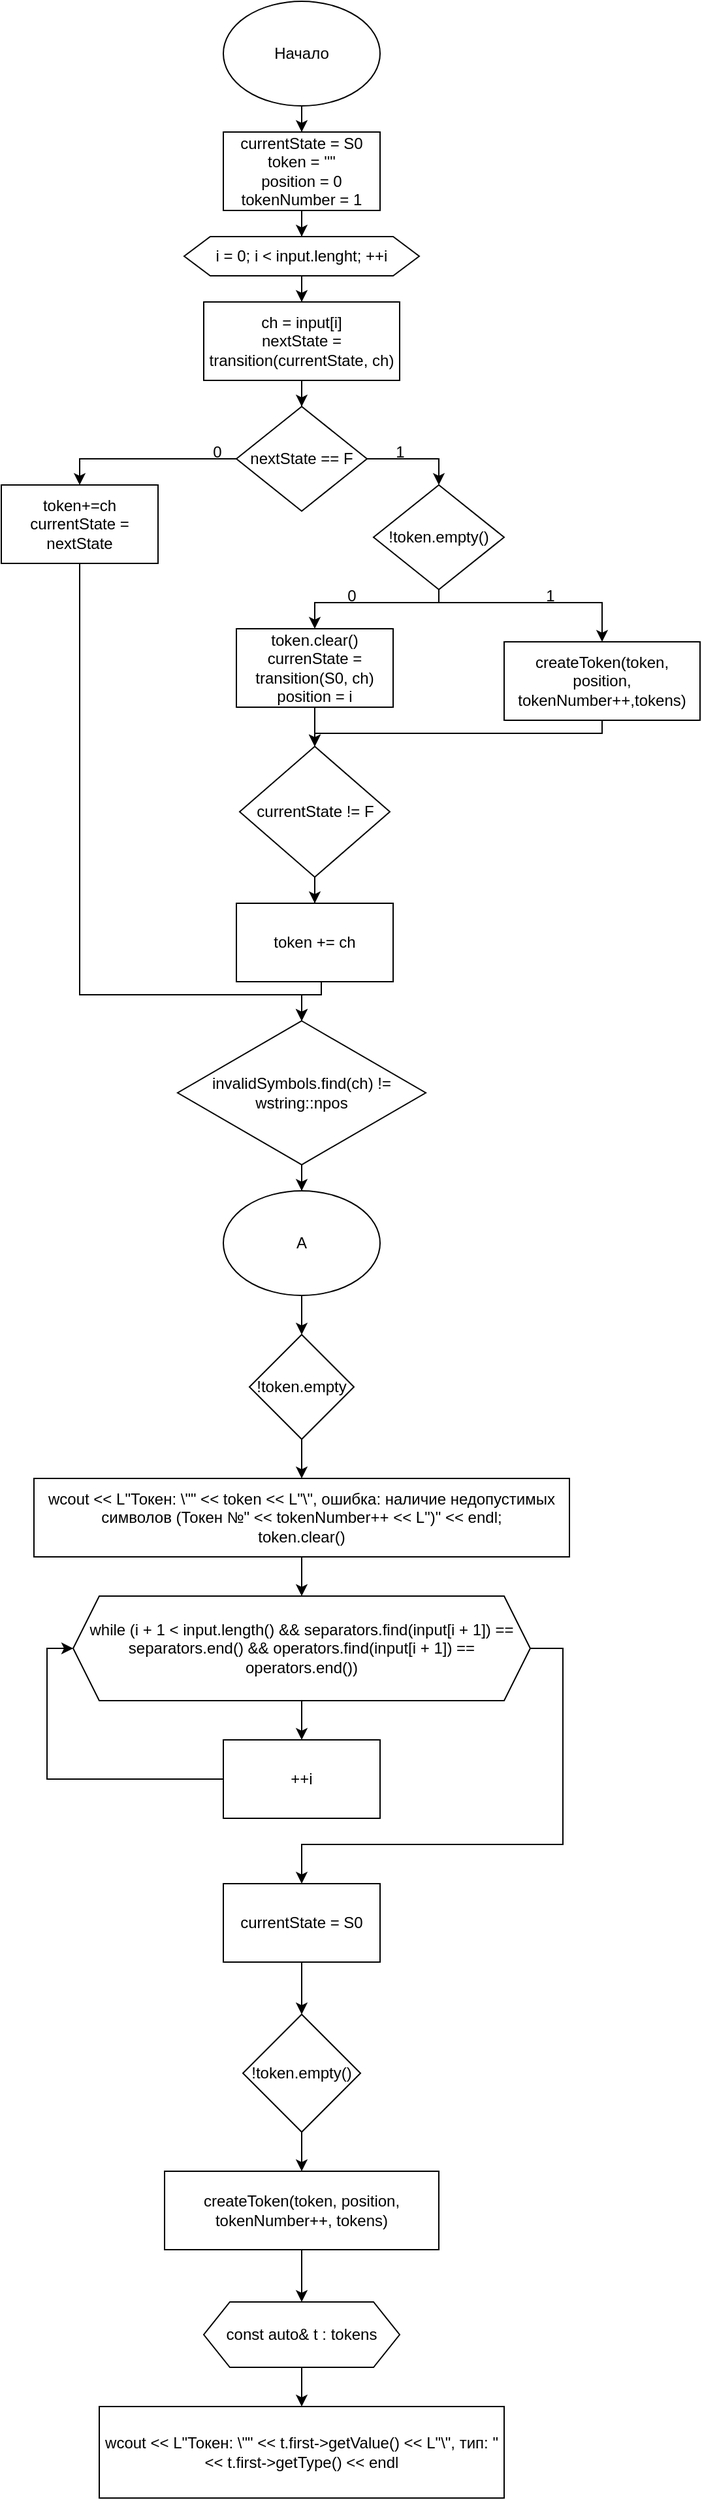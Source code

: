 <mxfile version="24.4.9" type="device">
  <diagram name="Страница — 1" id="rvJSd_2zp8D8V7kfUGu_">
    <mxGraphModel dx="1857" dy="1082" grid="1" gridSize="10" guides="1" tooltips="1" connect="1" arrows="1" fold="1" page="1" pageScale="1" pageWidth="827" pageHeight="1169" math="0" shadow="0">
      <root>
        <mxCell id="0" />
        <mxCell id="1" parent="0" />
        <mxCell id="JwGqLe9-RdTAHlDlUlwW-24" style="edgeStyle=orthogonalEdgeStyle;rounded=0;orthogonalLoop=1;jettySize=auto;html=1;entryX=0.5;entryY=0;entryDx=0;entryDy=0;" edge="1" parent="1" source="JwGqLe9-RdTAHlDlUlwW-2" target="JwGqLe9-RdTAHlDlUlwW-3">
          <mxGeometry relative="1" as="geometry" />
        </mxCell>
        <mxCell id="JwGqLe9-RdTAHlDlUlwW-2" value="Начало" style="ellipse;whiteSpace=wrap;html=1;" vertex="1" parent="1">
          <mxGeometry x="330" y="50" width="120" height="80" as="geometry" />
        </mxCell>
        <mxCell id="JwGqLe9-RdTAHlDlUlwW-25" style="edgeStyle=orthogonalEdgeStyle;rounded=0;orthogonalLoop=1;jettySize=auto;html=1;entryX=0.5;entryY=0;entryDx=0;entryDy=0;" edge="1" parent="1" source="JwGqLe9-RdTAHlDlUlwW-3" target="JwGqLe9-RdTAHlDlUlwW-4">
          <mxGeometry relative="1" as="geometry" />
        </mxCell>
        <mxCell id="JwGqLe9-RdTAHlDlUlwW-3" value="currentState = S0&lt;div&gt;token = &#39;&#39;&quot;&lt;/div&gt;&lt;div&gt;position = 0&lt;/div&gt;&lt;div&gt;tokenNumber = 1&lt;/div&gt;" style="rounded=0;whiteSpace=wrap;html=1;" vertex="1" parent="1">
          <mxGeometry x="330" y="150" width="120" height="60" as="geometry" />
        </mxCell>
        <mxCell id="JwGqLe9-RdTAHlDlUlwW-26" style="edgeStyle=orthogonalEdgeStyle;rounded=0;orthogonalLoop=1;jettySize=auto;html=1;entryX=0.5;entryY=0;entryDx=0;entryDy=0;" edge="1" parent="1" source="JwGqLe9-RdTAHlDlUlwW-4" target="JwGqLe9-RdTAHlDlUlwW-5">
          <mxGeometry relative="1" as="geometry" />
        </mxCell>
        <mxCell id="JwGqLe9-RdTAHlDlUlwW-4" value="i = 0; i &amp;lt; input.lenght; ++i" style="shape=hexagon;perimeter=hexagonPerimeter2;whiteSpace=wrap;html=1;fixedSize=1;" vertex="1" parent="1">
          <mxGeometry x="300" y="230" width="180" height="30" as="geometry" />
        </mxCell>
        <mxCell id="JwGqLe9-RdTAHlDlUlwW-27" style="edgeStyle=orthogonalEdgeStyle;rounded=0;orthogonalLoop=1;jettySize=auto;html=1;entryX=0.5;entryY=0;entryDx=0;entryDy=0;" edge="1" parent="1" source="JwGqLe9-RdTAHlDlUlwW-5" target="JwGqLe9-RdTAHlDlUlwW-6">
          <mxGeometry relative="1" as="geometry" />
        </mxCell>
        <mxCell id="JwGqLe9-RdTAHlDlUlwW-5" value="ch = input[i]&lt;div&gt;nextState = transition(currentState, ch)&lt;/div&gt;" style="rounded=0;whiteSpace=wrap;html=1;" vertex="1" parent="1">
          <mxGeometry x="315" y="280" width="150" height="60" as="geometry" />
        </mxCell>
        <mxCell id="JwGqLe9-RdTAHlDlUlwW-28" style="edgeStyle=orthogonalEdgeStyle;rounded=0;orthogonalLoop=1;jettySize=auto;html=1;entryX=0.5;entryY=0;entryDx=0;entryDy=0;" edge="1" parent="1" source="JwGqLe9-RdTAHlDlUlwW-6" target="JwGqLe9-RdTAHlDlUlwW-7">
          <mxGeometry relative="1" as="geometry" />
        </mxCell>
        <mxCell id="XOlgTD_y-gDzwJalt8Cw-2" style="edgeStyle=orthogonalEdgeStyle;rounded=0;orthogonalLoop=1;jettySize=auto;html=1;entryX=0.5;entryY=0;entryDx=0;entryDy=0;" edge="1" parent="1" source="JwGqLe9-RdTAHlDlUlwW-6" target="JwGqLe9-RdTAHlDlUlwW-12">
          <mxGeometry relative="1" as="geometry" />
        </mxCell>
        <mxCell id="JwGqLe9-RdTAHlDlUlwW-6" value="nextState == F" style="rhombus;whiteSpace=wrap;html=1;" vertex="1" parent="1">
          <mxGeometry x="340" y="360" width="100" height="80" as="geometry" />
        </mxCell>
        <mxCell id="JwGqLe9-RdTAHlDlUlwW-30" style="edgeStyle=orthogonalEdgeStyle;rounded=0;orthogonalLoop=1;jettySize=auto;html=1;entryX=0.5;entryY=0;entryDx=0;entryDy=0;" edge="1" parent="1" source="JwGqLe9-RdTAHlDlUlwW-7" target="JwGqLe9-RdTAHlDlUlwW-8">
          <mxGeometry relative="1" as="geometry">
            <mxPoint x="660" y="490" as="targetPoint" />
            <Array as="points">
              <mxPoint x="495" y="510" />
              <mxPoint x="620" y="510" />
            </Array>
          </mxGeometry>
        </mxCell>
        <mxCell id="JwGqLe9-RdTAHlDlUlwW-32" style="edgeStyle=orthogonalEdgeStyle;rounded=0;orthogonalLoop=1;jettySize=auto;html=1;entryX=0.5;entryY=0;entryDx=0;entryDy=0;" edge="1" parent="1" source="JwGqLe9-RdTAHlDlUlwW-7" target="JwGqLe9-RdTAHlDlUlwW-9">
          <mxGeometry relative="1" as="geometry">
            <mxPoint x="360" y="500" as="targetPoint" />
            <Array as="points">
              <mxPoint x="495" y="510" />
              <mxPoint x="400" y="510" />
            </Array>
          </mxGeometry>
        </mxCell>
        <mxCell id="JwGqLe9-RdTAHlDlUlwW-7" value="!token.empty()" style="rhombus;whiteSpace=wrap;html=1;" vertex="1" parent="1">
          <mxGeometry x="445" y="420" width="100" height="80" as="geometry" />
        </mxCell>
        <mxCell id="JwGqLe9-RdTAHlDlUlwW-34" style="edgeStyle=orthogonalEdgeStyle;rounded=0;orthogonalLoop=1;jettySize=auto;html=1;entryX=0.5;entryY=0;entryDx=0;entryDy=0;" edge="1" parent="1" source="JwGqLe9-RdTAHlDlUlwW-8" target="JwGqLe9-RdTAHlDlUlwW-10">
          <mxGeometry relative="1" as="geometry">
            <Array as="points">
              <mxPoint x="620" y="610" />
              <mxPoint x="400" y="610" />
            </Array>
          </mxGeometry>
        </mxCell>
        <mxCell id="JwGqLe9-RdTAHlDlUlwW-8" value="createToken(token,&lt;div&gt;position,&lt;/div&gt;&lt;div&gt;tokenNumber++,tokens)&lt;/div&gt;" style="rounded=0;whiteSpace=wrap;html=1;" vertex="1" parent="1">
          <mxGeometry x="545" y="540" width="150" height="60" as="geometry" />
        </mxCell>
        <mxCell id="JwGqLe9-RdTAHlDlUlwW-35" style="edgeStyle=orthogonalEdgeStyle;rounded=0;orthogonalLoop=1;jettySize=auto;html=1;entryX=0.5;entryY=0;entryDx=0;entryDy=0;" edge="1" parent="1" source="JwGqLe9-RdTAHlDlUlwW-9" target="JwGqLe9-RdTAHlDlUlwW-10">
          <mxGeometry relative="1" as="geometry">
            <mxPoint x="405" y="660" as="targetPoint" />
          </mxGeometry>
        </mxCell>
        <mxCell id="JwGqLe9-RdTAHlDlUlwW-9" value="token.clear()&lt;div&gt;currenState = transition(S0, ch)&lt;/div&gt;&lt;div&gt;position = i&lt;/div&gt;" style="rounded=0;whiteSpace=wrap;html=1;" vertex="1" parent="1">
          <mxGeometry x="340" y="530" width="120" height="60" as="geometry" />
        </mxCell>
        <mxCell id="XOlgTD_y-gDzwJalt8Cw-1" style="edgeStyle=orthogonalEdgeStyle;rounded=0;orthogonalLoop=1;jettySize=auto;html=1;entryX=0.5;entryY=0;entryDx=0;entryDy=0;" edge="1" parent="1" source="JwGqLe9-RdTAHlDlUlwW-10" target="JwGqLe9-RdTAHlDlUlwW-11">
          <mxGeometry relative="1" as="geometry" />
        </mxCell>
        <mxCell id="JwGqLe9-RdTAHlDlUlwW-10" value="currentState != F" style="rhombus;whiteSpace=wrap;html=1;" vertex="1" parent="1">
          <mxGeometry x="342.5" y="620" width="115" height="100" as="geometry" />
        </mxCell>
        <mxCell id="XOlgTD_y-gDzwJalt8Cw-4" style="edgeStyle=orthogonalEdgeStyle;rounded=0;orthogonalLoop=1;jettySize=auto;html=1;entryX=0.5;entryY=0;entryDx=0;entryDy=0;" edge="1" parent="1" source="JwGqLe9-RdTAHlDlUlwW-11" target="JwGqLe9-RdTAHlDlUlwW-13">
          <mxGeometry relative="1" as="geometry">
            <Array as="points">
              <mxPoint x="405" y="810" />
              <mxPoint x="390" y="810" />
            </Array>
          </mxGeometry>
        </mxCell>
        <mxCell id="JwGqLe9-RdTAHlDlUlwW-11" value="token += ch" style="rounded=0;whiteSpace=wrap;html=1;" vertex="1" parent="1">
          <mxGeometry x="340" y="740" width="120" height="60" as="geometry" />
        </mxCell>
        <mxCell id="XOlgTD_y-gDzwJalt8Cw-3" style="edgeStyle=orthogonalEdgeStyle;rounded=0;orthogonalLoop=1;jettySize=auto;html=1;entryX=0.5;entryY=0;entryDx=0;entryDy=0;" edge="1" parent="1" source="JwGqLe9-RdTAHlDlUlwW-12" target="JwGqLe9-RdTAHlDlUlwW-13">
          <mxGeometry relative="1" as="geometry">
            <Array as="points">
              <mxPoint x="220" y="810" />
              <mxPoint x="390" y="810" />
            </Array>
          </mxGeometry>
        </mxCell>
        <mxCell id="JwGqLe9-RdTAHlDlUlwW-12" value="token+=ch&lt;div&gt;currentState = nextState&lt;/div&gt;" style="rounded=0;whiteSpace=wrap;html=1;" vertex="1" parent="1">
          <mxGeometry x="160" y="420" width="120" height="60" as="geometry" />
        </mxCell>
        <mxCell id="XOlgTD_y-gDzwJalt8Cw-7" style="edgeStyle=orthogonalEdgeStyle;rounded=0;orthogonalLoop=1;jettySize=auto;html=1;" edge="1" parent="1" source="JwGqLe9-RdTAHlDlUlwW-13" target="XOlgTD_y-gDzwJalt8Cw-17">
          <mxGeometry relative="1" as="geometry">
            <mxPoint x="390" y="1090" as="targetPoint" />
          </mxGeometry>
        </mxCell>
        <mxCell id="JwGqLe9-RdTAHlDlUlwW-13" value="invalidSymbols.find(ch) != wstring::npos" style="rhombus;whiteSpace=wrap;html=1;" vertex="1" parent="1">
          <mxGeometry x="295" y="830" width="190" height="110" as="geometry" />
        </mxCell>
        <mxCell id="XOlgTD_y-gDzwJalt8Cw-8" style="edgeStyle=orthogonalEdgeStyle;rounded=0;orthogonalLoop=1;jettySize=auto;html=1;entryX=0.5;entryY=0;entryDx=0;entryDy=0;" edge="1" parent="1" source="JwGqLe9-RdTAHlDlUlwW-14" target="JwGqLe9-RdTAHlDlUlwW-15">
          <mxGeometry relative="1" as="geometry" />
        </mxCell>
        <mxCell id="JwGqLe9-RdTAHlDlUlwW-14" value="!token.empty" style="rhombus;whiteSpace=wrap;html=1;" vertex="1" parent="1">
          <mxGeometry x="350" y="1070" width="80" height="80" as="geometry" />
        </mxCell>
        <mxCell id="XOlgTD_y-gDzwJalt8Cw-9" style="edgeStyle=orthogonalEdgeStyle;rounded=0;orthogonalLoop=1;jettySize=auto;html=1;entryX=0.5;entryY=0;entryDx=0;entryDy=0;" edge="1" parent="1" source="JwGqLe9-RdTAHlDlUlwW-15" target="JwGqLe9-RdTAHlDlUlwW-17">
          <mxGeometry relative="1" as="geometry" />
        </mxCell>
        <mxCell id="JwGqLe9-RdTAHlDlUlwW-15" value="wcout &amp;lt;&amp;lt; L&quot;Токен: \&quot;&quot; &amp;lt;&amp;lt; token &amp;lt;&amp;lt; L&quot;\&quot;, ошибка: наличие недопустимых символов (Токен №&quot; &amp;lt;&amp;lt; tokenNumber++ &amp;lt;&amp;lt; L&quot;)&quot; &amp;lt;&amp;lt; endl;&lt;div&gt;token.clear()&lt;/div&gt;" style="rounded=0;whiteSpace=wrap;html=1;" vertex="1" parent="1">
          <mxGeometry x="185" y="1180" width="410" height="60" as="geometry" />
        </mxCell>
        <mxCell id="XOlgTD_y-gDzwJalt8Cw-10" style="edgeStyle=orthogonalEdgeStyle;rounded=0;orthogonalLoop=1;jettySize=auto;html=1;entryX=0.5;entryY=0;entryDx=0;entryDy=0;" edge="1" parent="1" source="JwGqLe9-RdTAHlDlUlwW-17" target="JwGqLe9-RdTAHlDlUlwW-18">
          <mxGeometry relative="1" as="geometry" />
        </mxCell>
        <mxCell id="XOlgTD_y-gDzwJalt8Cw-12" style="edgeStyle=orthogonalEdgeStyle;rounded=0;orthogonalLoop=1;jettySize=auto;html=1;entryX=0.5;entryY=0;entryDx=0;entryDy=0;" edge="1" parent="1" source="JwGqLe9-RdTAHlDlUlwW-17" target="JwGqLe9-RdTAHlDlUlwW-19">
          <mxGeometry relative="1" as="geometry">
            <Array as="points">
              <mxPoint x="590" y="1310" />
              <mxPoint x="590" y="1460" />
              <mxPoint x="390" y="1460" />
            </Array>
          </mxGeometry>
        </mxCell>
        <mxCell id="JwGqLe9-RdTAHlDlUlwW-17" value="while (i + 1 &amp;lt; input.length() &amp;amp;&amp;amp; separators.find(input[i + 1]) == separators.end() &amp;amp;&amp;amp; operators.find(input[i + 1]) == operators.end())" style="shape=hexagon;perimeter=hexagonPerimeter2;whiteSpace=wrap;html=1;fixedSize=1;" vertex="1" parent="1">
          <mxGeometry x="215" y="1270" width="350" height="80" as="geometry" />
        </mxCell>
        <mxCell id="XOlgTD_y-gDzwJalt8Cw-11" style="edgeStyle=orthogonalEdgeStyle;rounded=0;orthogonalLoop=1;jettySize=auto;html=1;entryX=0;entryY=0.5;entryDx=0;entryDy=0;" edge="1" parent="1" source="JwGqLe9-RdTAHlDlUlwW-18" target="JwGqLe9-RdTAHlDlUlwW-17">
          <mxGeometry relative="1" as="geometry">
            <mxPoint x="230" y="1400" as="targetPoint" />
            <Array as="points">
              <mxPoint x="195" y="1410" />
              <mxPoint x="195" y="1310" />
            </Array>
          </mxGeometry>
        </mxCell>
        <mxCell id="JwGqLe9-RdTAHlDlUlwW-18" value="++i" style="rounded=0;whiteSpace=wrap;html=1;" vertex="1" parent="1">
          <mxGeometry x="330" y="1380" width="120" height="60" as="geometry" />
        </mxCell>
        <mxCell id="XOlgTD_y-gDzwJalt8Cw-13" style="edgeStyle=orthogonalEdgeStyle;rounded=0;orthogonalLoop=1;jettySize=auto;html=1;entryX=0.5;entryY=0;entryDx=0;entryDy=0;" edge="1" parent="1" source="JwGqLe9-RdTAHlDlUlwW-19" target="JwGqLe9-RdTAHlDlUlwW-20">
          <mxGeometry relative="1" as="geometry" />
        </mxCell>
        <mxCell id="JwGqLe9-RdTAHlDlUlwW-19" value="currentState = S0" style="rounded=0;whiteSpace=wrap;html=1;" vertex="1" parent="1">
          <mxGeometry x="330" y="1490" width="120" height="60" as="geometry" />
        </mxCell>
        <mxCell id="XOlgTD_y-gDzwJalt8Cw-14" style="edgeStyle=orthogonalEdgeStyle;rounded=0;orthogonalLoop=1;jettySize=auto;html=1;entryX=0.5;entryY=0;entryDx=0;entryDy=0;" edge="1" parent="1" source="JwGqLe9-RdTAHlDlUlwW-20" target="JwGqLe9-RdTAHlDlUlwW-21">
          <mxGeometry relative="1" as="geometry" />
        </mxCell>
        <mxCell id="JwGqLe9-RdTAHlDlUlwW-20" value="!token.empty()" style="rhombus;whiteSpace=wrap;html=1;" vertex="1" parent="1">
          <mxGeometry x="345" y="1590" width="90" height="90" as="geometry" />
        </mxCell>
        <mxCell id="XOlgTD_y-gDzwJalt8Cw-15" style="edgeStyle=orthogonalEdgeStyle;rounded=0;orthogonalLoop=1;jettySize=auto;html=1;entryX=0.5;entryY=0;entryDx=0;entryDy=0;" edge="1" parent="1" source="JwGqLe9-RdTAHlDlUlwW-21" target="JwGqLe9-RdTAHlDlUlwW-22">
          <mxGeometry relative="1" as="geometry" />
        </mxCell>
        <mxCell id="JwGqLe9-RdTAHlDlUlwW-21" value="createToken(token, position, tokenNumber++, tokens)" style="rounded=0;whiteSpace=wrap;html=1;" vertex="1" parent="1">
          <mxGeometry x="285" y="1710" width="210" height="60" as="geometry" />
        </mxCell>
        <mxCell id="XOlgTD_y-gDzwJalt8Cw-16" style="edgeStyle=orthogonalEdgeStyle;rounded=0;orthogonalLoop=1;jettySize=auto;html=1;entryX=0.5;entryY=0;entryDx=0;entryDy=0;" edge="1" parent="1" source="JwGqLe9-RdTAHlDlUlwW-22">
          <mxGeometry relative="1" as="geometry">
            <mxPoint x="390" y="1890" as="targetPoint" />
          </mxGeometry>
        </mxCell>
        <mxCell id="JwGqLe9-RdTAHlDlUlwW-22" value="const auto&amp;amp; t : tokens" style="shape=hexagon;perimeter=hexagonPerimeter2;whiteSpace=wrap;html=1;fixedSize=1;" vertex="1" parent="1">
          <mxGeometry x="315" y="1810" width="150" height="50" as="geometry" />
        </mxCell>
        <mxCell id="JwGqLe9-RdTAHlDlUlwW-23" value="wcout &amp;lt;&amp;lt; L&quot;Токен: \&quot;&quot; &amp;lt;&amp;lt; t.first-&amp;gt;getValue() &amp;lt;&amp;lt; L&quot;\&quot;, тип: &quot; &amp;lt;&amp;lt; t.first-&amp;gt;getType() &amp;lt;&amp;lt; endl" style="rounded=0;whiteSpace=wrap;html=1;" vertex="1" parent="1">
          <mxGeometry x="235" y="1890" width="310" height="70" as="geometry" />
        </mxCell>
        <mxCell id="JwGqLe9-RdTAHlDlUlwW-29" value="1" style="text;html=1;align=center;verticalAlign=middle;resizable=0;points=[];autosize=1;strokeColor=none;fillColor=none;" vertex="1" parent="1">
          <mxGeometry x="450" y="380" width="30" height="30" as="geometry" />
        </mxCell>
        <mxCell id="JwGqLe9-RdTAHlDlUlwW-31" value="1" style="text;html=1;align=center;verticalAlign=middle;resizable=0;points=[];autosize=1;strokeColor=none;fillColor=none;" vertex="1" parent="1">
          <mxGeometry x="565" y="490" width="30" height="30" as="geometry" />
        </mxCell>
        <mxCell id="JwGqLe9-RdTAHlDlUlwW-33" value="0" style="text;html=1;align=center;verticalAlign=middle;resizable=0;points=[];autosize=1;strokeColor=none;fillColor=none;" vertex="1" parent="1">
          <mxGeometry x="413" y="490" width="30" height="30" as="geometry" />
        </mxCell>
        <mxCell id="XOlgTD_y-gDzwJalt8Cw-5" value="0" style="text;html=1;align=center;verticalAlign=middle;resizable=0;points=[];autosize=1;strokeColor=none;fillColor=none;" vertex="1" parent="1">
          <mxGeometry x="310" y="380" width="30" height="30" as="geometry" />
        </mxCell>
        <mxCell id="XOlgTD_y-gDzwJalt8Cw-18" style="edgeStyle=orthogonalEdgeStyle;rounded=0;orthogonalLoop=1;jettySize=auto;html=1;entryX=0.5;entryY=0;entryDx=0;entryDy=0;" edge="1" parent="1" source="XOlgTD_y-gDzwJalt8Cw-17" target="JwGqLe9-RdTAHlDlUlwW-14">
          <mxGeometry relative="1" as="geometry" />
        </mxCell>
        <mxCell id="XOlgTD_y-gDzwJalt8Cw-17" value="A" style="ellipse;whiteSpace=wrap;html=1;" vertex="1" parent="1">
          <mxGeometry x="330" y="960" width="120" height="80" as="geometry" />
        </mxCell>
      </root>
    </mxGraphModel>
  </diagram>
</mxfile>
